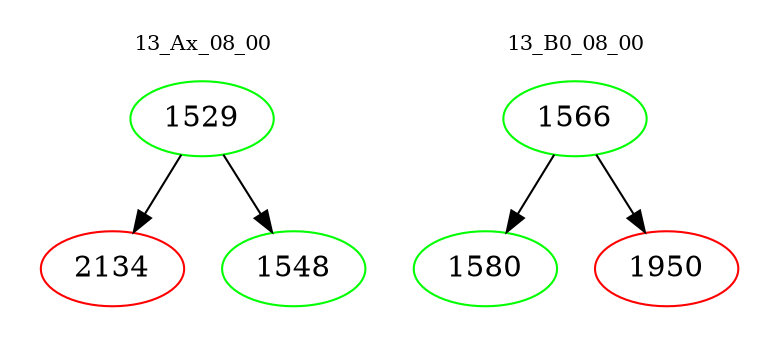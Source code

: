digraph{
subgraph cluster_0 {
color = white
label = "13_Ax_08_00";
fontsize=10;
T0_1529 [label="1529", color="green"]
T0_1529 -> T0_2134 [color="black"]
T0_2134 [label="2134", color="red"]
T0_1529 -> T0_1548 [color="black"]
T0_1548 [label="1548", color="green"]
}
subgraph cluster_1 {
color = white
label = "13_B0_08_00";
fontsize=10;
T1_1566 [label="1566", color="green"]
T1_1566 -> T1_1580 [color="black"]
T1_1580 [label="1580", color="green"]
T1_1566 -> T1_1950 [color="black"]
T1_1950 [label="1950", color="red"]
}
}
